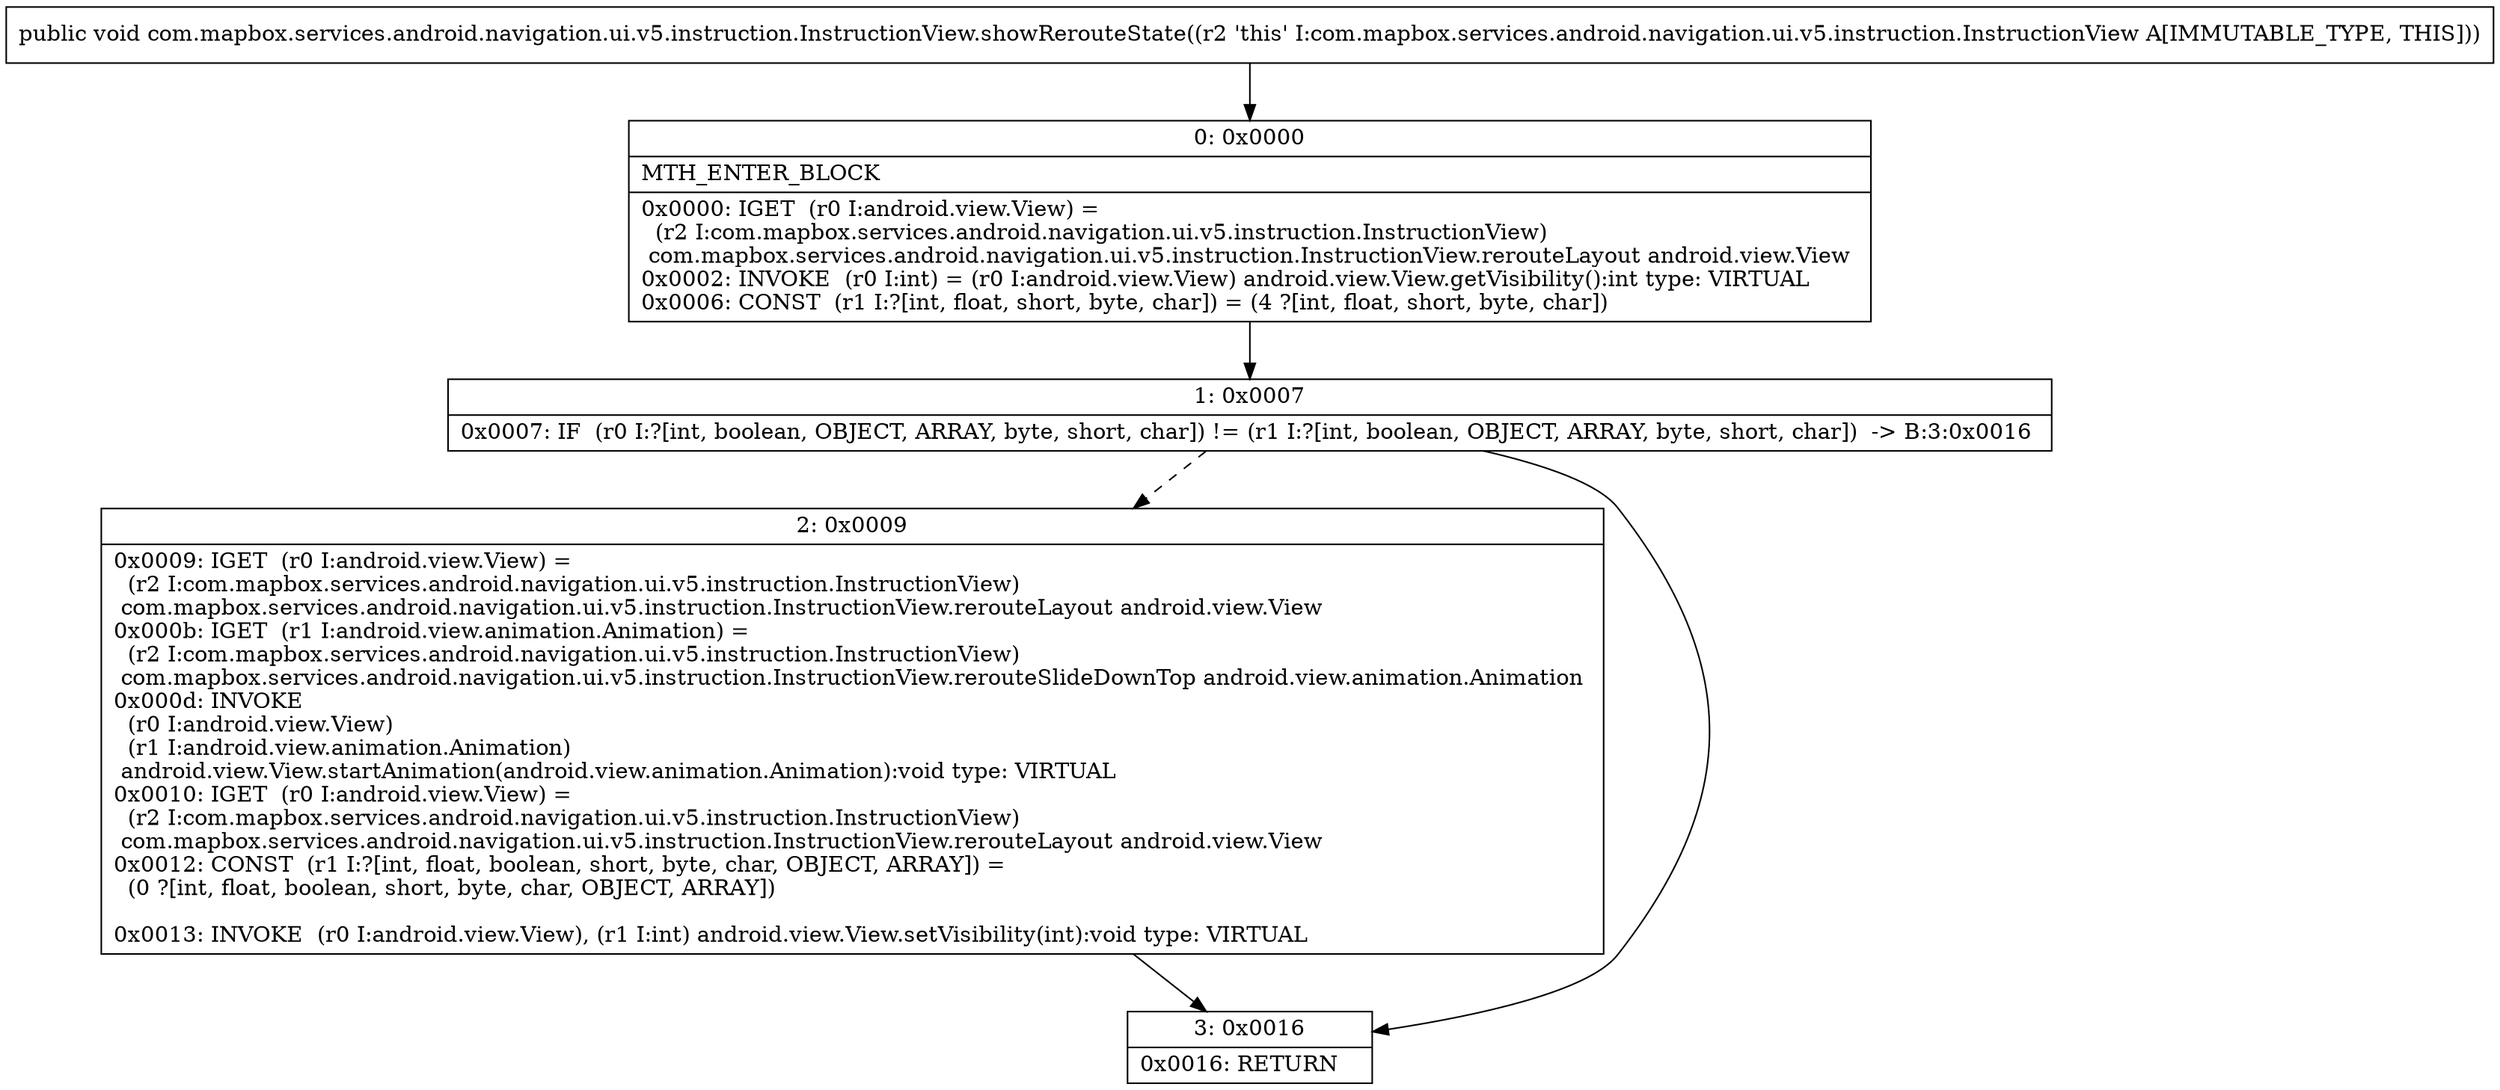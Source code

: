 digraph "CFG forcom.mapbox.services.android.navigation.ui.v5.instruction.InstructionView.showRerouteState()V" {
Node_0 [shape=record,label="{0\:\ 0x0000|MTH_ENTER_BLOCK\l|0x0000: IGET  (r0 I:android.view.View) = \l  (r2 I:com.mapbox.services.android.navigation.ui.v5.instruction.InstructionView)\l com.mapbox.services.android.navigation.ui.v5.instruction.InstructionView.rerouteLayout android.view.View \l0x0002: INVOKE  (r0 I:int) = (r0 I:android.view.View) android.view.View.getVisibility():int type: VIRTUAL \l0x0006: CONST  (r1 I:?[int, float, short, byte, char]) = (4 ?[int, float, short, byte, char]) \l}"];
Node_1 [shape=record,label="{1\:\ 0x0007|0x0007: IF  (r0 I:?[int, boolean, OBJECT, ARRAY, byte, short, char]) != (r1 I:?[int, boolean, OBJECT, ARRAY, byte, short, char])  \-\> B:3:0x0016 \l}"];
Node_2 [shape=record,label="{2\:\ 0x0009|0x0009: IGET  (r0 I:android.view.View) = \l  (r2 I:com.mapbox.services.android.navigation.ui.v5.instruction.InstructionView)\l com.mapbox.services.android.navigation.ui.v5.instruction.InstructionView.rerouteLayout android.view.View \l0x000b: IGET  (r1 I:android.view.animation.Animation) = \l  (r2 I:com.mapbox.services.android.navigation.ui.v5.instruction.InstructionView)\l com.mapbox.services.android.navigation.ui.v5.instruction.InstructionView.rerouteSlideDownTop android.view.animation.Animation \l0x000d: INVOKE  \l  (r0 I:android.view.View)\l  (r1 I:android.view.animation.Animation)\l android.view.View.startAnimation(android.view.animation.Animation):void type: VIRTUAL \l0x0010: IGET  (r0 I:android.view.View) = \l  (r2 I:com.mapbox.services.android.navigation.ui.v5.instruction.InstructionView)\l com.mapbox.services.android.navigation.ui.v5.instruction.InstructionView.rerouteLayout android.view.View \l0x0012: CONST  (r1 I:?[int, float, boolean, short, byte, char, OBJECT, ARRAY]) = \l  (0 ?[int, float, boolean, short, byte, char, OBJECT, ARRAY])\l \l0x0013: INVOKE  (r0 I:android.view.View), (r1 I:int) android.view.View.setVisibility(int):void type: VIRTUAL \l}"];
Node_3 [shape=record,label="{3\:\ 0x0016|0x0016: RETURN   \l}"];
MethodNode[shape=record,label="{public void com.mapbox.services.android.navigation.ui.v5.instruction.InstructionView.showRerouteState((r2 'this' I:com.mapbox.services.android.navigation.ui.v5.instruction.InstructionView A[IMMUTABLE_TYPE, THIS])) }"];
MethodNode -> Node_0;
Node_0 -> Node_1;
Node_1 -> Node_2[style=dashed];
Node_1 -> Node_3;
Node_2 -> Node_3;
}

